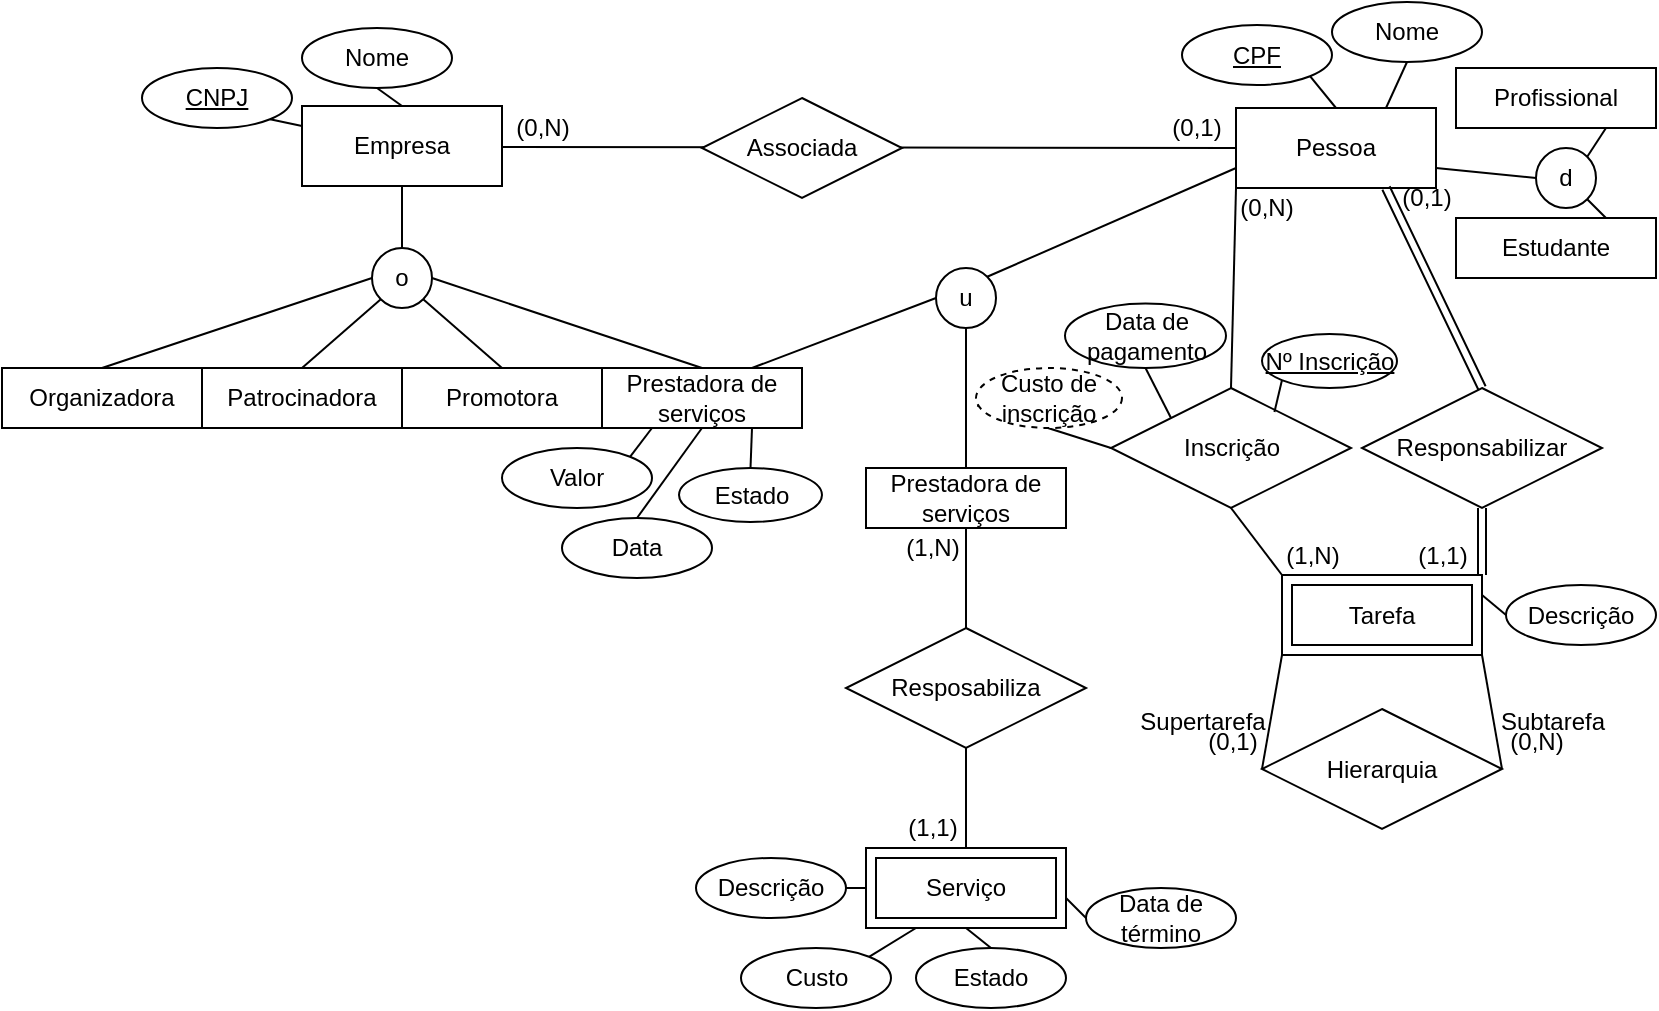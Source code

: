 <mxfile version="14.4.8" type="github">
  <diagram id="T1ZKbO6OvFp7OE-Hn8kQ" name="Page-1">
    <mxGraphModel dx="1108" dy="450" grid="1" gridSize="10" guides="1" tooltips="1" connect="1" arrows="1" fold="1" page="1" pageScale="1" pageWidth="827" pageHeight="1169" math="0" shadow="0">
      <root>
        <mxCell id="0" />
        <mxCell id="1" parent="0" />
        <mxCell id="tkZ1fv5aqk3dEGbZUyPK-1" value="Empresa" style="whiteSpace=wrap;html=1;align=center;" parent="1" vertex="1">
          <mxGeometry x="150" y="62" width="100" height="40" as="geometry" />
        </mxCell>
        <mxCell id="tkZ1fv5aqk3dEGbZUyPK-2" value="Pessoa" style="whiteSpace=wrap;html=1;align=center;" parent="1" vertex="1">
          <mxGeometry x="617" y="63" width="100" height="40" as="geometry" />
        </mxCell>
        <mxCell id="tkZ1fv5aqk3dEGbZUyPK-3" value="Organizadora&lt;span style=&quot;color: rgba(0 , 0 , 0 , 0) ; font-family: monospace ; font-size: 0px&quot;&gt;%3CmxGraphModel%3E%3Croot%3E%3CmxCell%20id%3D%220%22%2F%3E%3CmxCell%20id%3D%221%22%20parent%3D%220%22%2F%3E%3CmxCell%20id%3D%222%22%20value%3D%22Empresa%22%20style%3D%22whiteSpace%3Dwrap%3Bhtml%3D1%3Balign%3Dcenter%3B%22%20vertex%3D%221%22%20parent%3D%221%22%3E%3CmxGeometry%20x%3D%2270%22%20y%3D%22110%22%20width%3D%22100%22%20height%3D%2240%22%20as%3D%22geometry%22%2F%3E%3C%2FmxCell%3E%3C%2Froot%3E%3C%2FmxGraphModel%3E&lt;/span&gt;" style="whiteSpace=wrap;html=1;align=center;" parent="1" vertex="1">
          <mxGeometry y="193" width="100" height="30" as="geometry" />
        </mxCell>
        <mxCell id="tkZ1fv5aqk3dEGbZUyPK-4" value="Patrocinadora" style="whiteSpace=wrap;html=1;align=center;" parent="1" vertex="1">
          <mxGeometry x="100" y="193" width="100" height="30" as="geometry" />
        </mxCell>
        <mxCell id="tkZ1fv5aqk3dEGbZUyPK-5" value="Promotora" style="whiteSpace=wrap;html=1;align=center;" parent="1" vertex="1">
          <mxGeometry x="200" y="193" width="100" height="30" as="geometry" />
        </mxCell>
        <mxCell id="tkZ1fv5aqk3dEGbZUyPK-6" value="Prestadora de serviços" style="whiteSpace=wrap;html=1;align=center;" parent="1" vertex="1">
          <mxGeometry x="300" y="193" width="100" height="30" as="geometry" />
        </mxCell>
        <mxCell id="tkZ1fv5aqk3dEGbZUyPK-10" value="CNPJ" style="ellipse;whiteSpace=wrap;html=1;align=center;fontStyle=4;" parent="1" vertex="1">
          <mxGeometry x="70" y="43" width="75" height="30" as="geometry" />
        </mxCell>
        <mxCell id="tkZ1fv5aqk3dEGbZUyPK-11" value="CPF" style="ellipse;whiteSpace=wrap;html=1;align=center;fontStyle=4;" parent="1" vertex="1">
          <mxGeometry x="590" y="21.5" width="75" height="30" as="geometry" />
        </mxCell>
        <mxCell id="tkZ1fv5aqk3dEGbZUyPK-13" value="Nome" style="ellipse;whiteSpace=wrap;html=1;align=center;" parent="1" vertex="1">
          <mxGeometry x="150" y="23" width="75" height="30" as="geometry" />
        </mxCell>
        <mxCell id="tkZ1fv5aqk3dEGbZUyPK-16" value="Nome" style="ellipse;whiteSpace=wrap;html=1;align=center;" parent="1" vertex="1">
          <mxGeometry x="665" y="10" width="75" height="30" as="geometry" />
        </mxCell>
        <mxCell id="tkZ1fv5aqk3dEGbZUyPK-17" value="" style="endArrow=none;html=1;rounded=0;entryX=0;entryY=0.5;entryDx=0;entryDy=0;" parent="1" target="tkZ1fv5aqk3dEGbZUyPK-2" edge="1">
          <mxGeometry relative="1" as="geometry">
            <mxPoint x="250" y="82.5" as="sourcePoint" />
            <mxPoint x="410" y="82.5" as="targetPoint" />
          </mxGeometry>
        </mxCell>
        <mxCell id="tkZ1fv5aqk3dEGbZUyPK-7" value="Associada" style="shape=rhombus;perimeter=rhombusPerimeter;whiteSpace=wrap;html=1;align=center;" parent="1" vertex="1">
          <mxGeometry x="350" y="58" width="100" height="50" as="geometry" />
        </mxCell>
        <mxCell id="tkZ1fv5aqk3dEGbZUyPK-18" value="(0,N)" style="text;html=1;align=center;verticalAlign=middle;resizable=0;points=[];autosize=1;" parent="1" vertex="1">
          <mxGeometry x="250" y="63" width="40" height="20" as="geometry" />
        </mxCell>
        <mxCell id="tkZ1fv5aqk3dEGbZUyPK-19" value="(0,1)" style="text;html=1;align=center;verticalAlign=middle;resizable=0;points=[];autosize=1;" parent="1" vertex="1">
          <mxGeometry x="577" y="63" width="40" height="20" as="geometry" />
        </mxCell>
        <mxCell id="tkZ1fv5aqk3dEGbZUyPK-20" value="d" style="ellipse;whiteSpace=wrap;html=1;aspect=fixed;" parent="1" vertex="1">
          <mxGeometry x="767" y="83" width="30" height="30" as="geometry" />
        </mxCell>
        <mxCell id="tkZ1fv5aqk3dEGbZUyPK-21" value="Estudante" style="whiteSpace=wrap;html=1;align=center;" parent="1" vertex="1">
          <mxGeometry x="727" y="118" width="100" height="30" as="geometry" />
        </mxCell>
        <mxCell id="tkZ1fv5aqk3dEGbZUyPK-22" value="Profissional" style="whiteSpace=wrap;html=1;align=center;" parent="1" vertex="1">
          <mxGeometry x="727" y="43" width="100" height="30" as="geometry" />
        </mxCell>
        <mxCell id="tkZ1fv5aqk3dEGbZUyPK-24" value="" style="endArrow=none;html=1;rounded=0;entryX=1;entryY=0.75;entryDx=0;entryDy=0;exitX=0;exitY=0.5;exitDx=0;exitDy=0;" parent="1" source="tkZ1fv5aqk3dEGbZUyPK-20" target="tkZ1fv5aqk3dEGbZUyPK-2" edge="1">
          <mxGeometry relative="1" as="geometry">
            <mxPoint x="367" y="143" as="sourcePoint" />
            <mxPoint x="667" y="143.5" as="targetPoint" />
          </mxGeometry>
        </mxCell>
        <mxCell id="tkZ1fv5aqk3dEGbZUyPK-25" value="" style="endArrow=none;html=1;rounded=0;entryX=0;entryY=1;entryDx=0;entryDy=0;exitX=0.5;exitY=0;exitDx=0;exitDy=0;" parent="1" source="tkZ1fv5aqk3dEGbZUyPK-27" target="tkZ1fv5aqk3dEGbZUyPK-2" edge="1">
          <mxGeometry relative="1" as="geometry">
            <mxPoint x="547" y="203" as="sourcePoint" />
            <mxPoint x="627" y="93" as="targetPoint" />
          </mxGeometry>
        </mxCell>
        <mxCell id="tkZ1fv5aqk3dEGbZUyPK-27" value="Inscrição" style="shape=rhombus;perimeter=rhombusPerimeter;whiteSpace=wrap;html=1;align=center;" parent="1" vertex="1">
          <mxGeometry x="554.5" y="203" width="120" height="60" as="geometry" />
        </mxCell>
        <mxCell id="tkZ1fv5aqk3dEGbZUyPK-29" value="" style="endArrow=none;html=1;rounded=0;entryX=1;entryY=1;entryDx=0;entryDy=0;exitX=0.75;exitY=0;exitDx=0;exitDy=0;" parent="1" source="tkZ1fv5aqk3dEGbZUyPK-21" target="tkZ1fv5aqk3dEGbZUyPK-20" edge="1">
          <mxGeometry relative="1" as="geometry">
            <mxPoint x="557" y="203" as="sourcePoint" />
            <mxPoint x="627" y="103" as="targetPoint" />
          </mxGeometry>
        </mxCell>
        <mxCell id="tkZ1fv5aqk3dEGbZUyPK-30" value="" style="endArrow=none;html=1;rounded=0;entryX=1;entryY=0;entryDx=0;entryDy=0;exitX=0.75;exitY=1;exitDx=0;exitDy=0;" parent="1" source="tkZ1fv5aqk3dEGbZUyPK-22" target="tkZ1fv5aqk3dEGbZUyPK-20" edge="1">
          <mxGeometry relative="1" as="geometry">
            <mxPoint x="677" y="148" as="sourcePoint" />
            <mxPoint x="721.393" y="133.607" as="targetPoint" />
          </mxGeometry>
        </mxCell>
        <mxCell id="tkZ1fv5aqk3dEGbZUyPK-31" value="o" style="ellipse;whiteSpace=wrap;html=1;aspect=fixed;" parent="1" vertex="1">
          <mxGeometry x="185" y="133" width="30" height="30" as="geometry" />
        </mxCell>
        <mxCell id="tkZ1fv5aqk3dEGbZUyPK-32" value="" style="endArrow=none;html=1;rounded=0;exitX=0.5;exitY=0;exitDx=0;exitDy=0;entryX=0;entryY=1;entryDx=0;entryDy=0;" parent="1" source="tkZ1fv5aqk3dEGbZUyPK-4" target="tkZ1fv5aqk3dEGbZUyPK-31" edge="1">
          <mxGeometry relative="1" as="geometry">
            <mxPoint x="145" y="177.39" as="sourcePoint" />
            <mxPoint x="189" y="163" as="targetPoint" />
          </mxGeometry>
        </mxCell>
        <mxCell id="tkZ1fv5aqk3dEGbZUyPK-34" value="" style="endArrow=none;html=1;rounded=0;exitX=0.5;exitY=0;exitDx=0;exitDy=0;entryX=0;entryY=0.5;entryDx=0;entryDy=0;" parent="1" source="tkZ1fv5aqk3dEGbZUyPK-3" target="tkZ1fv5aqk3dEGbZUyPK-31" edge="1">
          <mxGeometry relative="1" as="geometry">
            <mxPoint x="160" y="203" as="sourcePoint" />
            <mxPoint x="199" y="173" as="targetPoint" />
          </mxGeometry>
        </mxCell>
        <mxCell id="tkZ1fv5aqk3dEGbZUyPK-35" value="" style="endArrow=none;html=1;rounded=0;exitX=0.5;exitY=0;exitDx=0;exitDy=0;entryX=1;entryY=0.5;entryDx=0;entryDy=0;" parent="1" source="tkZ1fv5aqk3dEGbZUyPK-6" target="tkZ1fv5aqk3dEGbZUyPK-31" edge="1">
          <mxGeometry relative="1" as="geometry">
            <mxPoint x="60" y="203" as="sourcePoint" />
            <mxPoint x="195" y="158" as="targetPoint" />
          </mxGeometry>
        </mxCell>
        <mxCell id="tkZ1fv5aqk3dEGbZUyPK-36" value="" style="endArrow=none;html=1;rounded=0;exitX=0.5;exitY=0;exitDx=0;exitDy=0;entryX=1;entryY=1;entryDx=0;entryDy=0;" parent="1" source="tkZ1fv5aqk3dEGbZUyPK-5" target="tkZ1fv5aqk3dEGbZUyPK-31" edge="1">
          <mxGeometry relative="1" as="geometry">
            <mxPoint x="360" y="203" as="sourcePoint" />
            <mxPoint x="225" y="158" as="targetPoint" />
          </mxGeometry>
        </mxCell>
        <mxCell id="tkZ1fv5aqk3dEGbZUyPK-37" value="" style="endArrow=none;html=1;rounded=0;exitX=0.5;exitY=0;exitDx=0;exitDy=0;entryX=0.5;entryY=1;entryDx=0;entryDy=0;" parent="1" source="tkZ1fv5aqk3dEGbZUyPK-31" target="tkZ1fv5aqk3dEGbZUyPK-1" edge="1">
          <mxGeometry relative="1" as="geometry">
            <mxPoint x="260" y="203" as="sourcePoint" />
            <mxPoint x="220.607" y="168.607" as="targetPoint" />
          </mxGeometry>
        </mxCell>
        <mxCell id="tkZ1fv5aqk3dEGbZUyPK-39" value="Descrição" style="ellipse;whiteSpace=wrap;html=1;align=center;" parent="1" vertex="1">
          <mxGeometry x="752" y="301.5" width="75" height="30" as="geometry" />
        </mxCell>
        <mxCell id="tkZ1fv5aqk3dEGbZUyPK-40" value="(0,N)" style="text;html=1;align=center;verticalAlign=middle;resizable=0;points=[];autosize=1;" parent="1" vertex="1">
          <mxGeometry x="612" y="103" width="40" height="20" as="geometry" />
        </mxCell>
        <mxCell id="tkZ1fv5aqk3dEGbZUyPK-42" value="u" style="ellipse;whiteSpace=wrap;html=1;aspect=fixed;" parent="1" vertex="1">
          <mxGeometry x="467" y="143" width="30" height="30" as="geometry" />
        </mxCell>
        <mxCell id="tkZ1fv5aqk3dEGbZUyPK-43" value="" style="endArrow=none;html=1;rounded=0;exitX=1;exitY=0;exitDx=0;exitDy=0;entryX=0;entryY=0.75;entryDx=0;entryDy=0;" parent="1" source="tkZ1fv5aqk3dEGbZUyPK-42" target="tkZ1fv5aqk3dEGbZUyPK-2" edge="1">
          <mxGeometry relative="1" as="geometry">
            <mxPoint x="360" y="203" as="sourcePoint" />
            <mxPoint x="225" y="158" as="targetPoint" />
          </mxGeometry>
        </mxCell>
        <mxCell id="tkZ1fv5aqk3dEGbZUyPK-44" value="" style="endArrow=none;html=1;rounded=0;exitX=0;exitY=0.5;exitDx=0;exitDy=0;entryX=0.75;entryY=0;entryDx=0;entryDy=0;" parent="1" source="tkZ1fv5aqk3dEGbZUyPK-42" target="tkZ1fv5aqk3dEGbZUyPK-6" edge="1">
          <mxGeometry relative="1" as="geometry">
            <mxPoint x="445.607" y="162.393" as="sourcePoint" />
            <mxPoint x="627" y="103" as="targetPoint" />
          </mxGeometry>
        </mxCell>
        <mxCell id="tkZ1fv5aqk3dEGbZUyPK-45" value="" style="endArrow=none;html=1;rounded=0;exitX=0.5;exitY=1;exitDx=0;exitDy=0;entryX=0.5;entryY=0;entryDx=0;entryDy=0;" parent="1" source="tkZ1fv5aqk3dEGbZUyPK-57" edge="1">
          <mxGeometry relative="1" as="geometry">
            <mxPoint x="477" y="153" as="sourcePoint" />
            <mxPoint x="482" y="433" as="targetPoint" />
          </mxGeometry>
        </mxCell>
        <mxCell id="tkZ1fv5aqk3dEGbZUyPK-46" value="Resposabiliza" style="shape=rhombus;perimeter=rhombusPerimeter;whiteSpace=wrap;html=1;align=center;" parent="1" vertex="1">
          <mxGeometry x="422" y="323" width="120" height="60" as="geometry" />
        </mxCell>
        <mxCell id="tkZ1fv5aqk3dEGbZUyPK-47" value="Descrição" style="ellipse;whiteSpace=wrap;html=1;align=center;" parent="1" vertex="1">
          <mxGeometry x="347" y="438" width="75" height="30" as="geometry" />
        </mxCell>
        <mxCell id="tkZ1fv5aqk3dEGbZUyPK-48" value="Custo" style="ellipse;whiteSpace=wrap;html=1;align=center;" parent="1" vertex="1">
          <mxGeometry x="369.5" y="483" width="75" height="30" as="geometry" />
        </mxCell>
        <mxCell id="tkZ1fv5aqk3dEGbZUyPK-49" value="Estado" style="ellipse;whiteSpace=wrap;html=1;align=center;" parent="1" vertex="1">
          <mxGeometry x="457" y="483" width="75" height="30" as="geometry" />
        </mxCell>
        <mxCell id="tkZ1fv5aqk3dEGbZUyPK-50" value="" style="endArrow=none;html=1;rounded=0;exitX=0;exitY=0.5;exitDx=0;exitDy=0;entryX=1;entryY=0.5;entryDx=0;entryDy=0;" parent="1" edge="1">
          <mxGeometry relative="1" as="geometry">
            <mxPoint x="432" y="453" as="sourcePoint" />
            <mxPoint x="422" y="453" as="targetPoint" />
          </mxGeometry>
        </mxCell>
        <mxCell id="tkZ1fv5aqk3dEGbZUyPK-51" value="" style="endArrow=none;html=1;rounded=0;exitX=0.25;exitY=1;exitDx=0;exitDy=0;entryX=1;entryY=0;entryDx=0;entryDy=0;" parent="1" target="tkZ1fv5aqk3dEGbZUyPK-48" edge="1">
          <mxGeometry relative="1" as="geometry">
            <mxPoint x="457" y="473" as="sourcePoint" />
            <mxPoint x="432" y="463" as="targetPoint" />
          </mxGeometry>
        </mxCell>
        <mxCell id="tkZ1fv5aqk3dEGbZUyPK-52" value="" style="endArrow=none;html=1;rounded=0;exitX=0.5;exitY=1;exitDx=0;exitDy=0;entryX=0.5;entryY=0;entryDx=0;entryDy=0;" parent="1" target="tkZ1fv5aqk3dEGbZUyPK-49" edge="1">
          <mxGeometry relative="1" as="geometry">
            <mxPoint x="482" y="473" as="sourcePoint" />
            <mxPoint x="440.838" y="497.322" as="targetPoint" />
          </mxGeometry>
        </mxCell>
        <mxCell id="tkZ1fv5aqk3dEGbZUyPK-53" value="Data de término" style="ellipse;whiteSpace=wrap;html=1;align=center;" parent="1" vertex="1">
          <mxGeometry x="542" y="453" width="75" height="30" as="geometry" />
        </mxCell>
        <mxCell id="tkZ1fv5aqk3dEGbZUyPK-54" value="" style="endArrow=none;html=1;rounded=0;exitX=1;exitY=0.5;exitDx=0;exitDy=0;entryX=0;entryY=0.5;entryDx=0;entryDy=0;" parent="1" target="tkZ1fv5aqk3dEGbZUyPK-53" edge="1">
          <mxGeometry relative="1" as="geometry">
            <mxPoint x="532" y="458" as="sourcePoint" />
            <mxPoint x="525.838" y="467.322" as="targetPoint" />
          </mxGeometry>
        </mxCell>
        <mxCell id="tkZ1fv5aqk3dEGbZUyPK-55" value="" style="endArrow=none;html=1;rounded=0;exitX=0;exitY=0.25;exitDx=0;exitDy=0;entryX=1;entryY=1;entryDx=0;entryDy=0;" parent="1" source="tkZ1fv5aqk3dEGbZUyPK-1" target="tkZ1fv5aqk3dEGbZUyPK-10" edge="1">
          <mxGeometry relative="1" as="geometry">
            <mxPoint x="160" y="203" as="sourcePoint" />
            <mxPoint x="199.393" y="168.607" as="targetPoint" />
          </mxGeometry>
        </mxCell>
        <mxCell id="tkZ1fv5aqk3dEGbZUyPK-56" value="" style="endArrow=none;html=1;rounded=0;exitX=0.5;exitY=0;exitDx=0;exitDy=0;entryX=0.5;entryY=1;entryDx=0;entryDy=0;" parent="1" source="tkZ1fv5aqk3dEGbZUyPK-1" target="tkZ1fv5aqk3dEGbZUyPK-13" edge="1">
          <mxGeometry relative="1" as="geometry">
            <mxPoint x="160" y="83" as="sourcePoint" />
            <mxPoint x="144.387" y="63.456" as="targetPoint" />
          </mxGeometry>
        </mxCell>
        <mxCell id="tkZ1fv5aqk3dEGbZUyPK-57" value="Prestadora de serviços" style="whiteSpace=wrap;html=1;align=center;" parent="1" vertex="1">
          <mxGeometry x="432" y="243" width="100" height="30" as="geometry" />
        </mxCell>
        <mxCell id="tkZ1fv5aqk3dEGbZUyPK-58" value="" style="endArrow=none;html=1;rounded=0;exitX=0.5;exitY=1;exitDx=0;exitDy=0;entryX=0.5;entryY=0;entryDx=0;entryDy=0;" parent="1" source="tkZ1fv5aqk3dEGbZUyPK-42" target="tkZ1fv5aqk3dEGbZUyPK-57" edge="1">
          <mxGeometry relative="1" as="geometry">
            <mxPoint x="425" y="178" as="sourcePoint" />
            <mxPoint x="425" y="453" as="targetPoint" />
          </mxGeometry>
        </mxCell>
        <mxCell id="tkZ1fv5aqk3dEGbZUyPK-59" value="" style="endArrow=none;html=1;rounded=0;entryX=0;entryY=0;entryDx=0;entryDy=0;exitX=0.5;exitY=1;exitDx=0;exitDy=0;" parent="1" source="tkZ1fv5aqk3dEGbZUyPK-27" target="QeXtSOEKIecsUs-c_dBP-1" edge="1">
          <mxGeometry relative="1" as="geometry">
            <mxPoint x="607" y="213" as="sourcePoint" />
            <mxPoint x="617" y="293" as="targetPoint" />
          </mxGeometry>
        </mxCell>
        <mxCell id="tkZ1fv5aqk3dEGbZUyPK-60" value="(1,N)" style="text;html=1;align=center;verticalAlign=middle;resizable=0;points=[];autosize=1;" parent="1" vertex="1">
          <mxGeometry x="634.5" y="276.5" width="40" height="20" as="geometry" />
        </mxCell>
        <mxCell id="tkZ1fv5aqk3dEGbZUyPK-62" value="" style="endArrow=none;html=1;rounded=0;entryX=0.008;entryY=0.625;entryDx=0;entryDy=0;entryPerimeter=0;exitX=0;exitY=0.5;exitDx=0;exitDy=0;" parent="1" source="tkZ1fv5aqk3dEGbZUyPK-27" target="tkZ1fv5aqk3dEGbZUyPK-63" edge="1">
          <mxGeometry relative="1" as="geometry">
            <mxPoint x="580" y="220" as="sourcePoint" />
            <mxPoint x="690.0" y="233" as="targetPoint" />
          </mxGeometry>
        </mxCell>
        <mxCell id="tkZ1fv5aqk3dEGbZUyPK-63" value="Custo de inscrição" style="ellipse;whiteSpace=wrap;html=1;align=center;dashed=1;" parent="1" vertex="1">
          <mxGeometry x="487" y="193" width="73" height="30" as="geometry" />
        </mxCell>
        <mxCell id="QeXtSOEKIecsUs-c_dBP-1" value="Tarefa" style="shape=ext;margin=3;double=1;whiteSpace=wrap;html=1;align=center;" vertex="1" parent="1">
          <mxGeometry x="640" y="296.5" width="100" height="40" as="geometry" />
        </mxCell>
        <mxCell id="QeXtSOEKIecsUs-c_dBP-2" value="Serviço" style="shape=ext;margin=3;double=1;whiteSpace=wrap;html=1;align=center;" vertex="1" parent="1">
          <mxGeometry x="432" y="433" width="100" height="40" as="geometry" />
        </mxCell>
        <mxCell id="QeXtSOEKIecsUs-c_dBP-3" value="" style="endArrow=none;html=1;rounded=0;entryX=1;entryY=1;entryDx=0;entryDy=0;exitX=0.5;exitY=0;exitDx=0;exitDy=0;" edge="1" parent="1" source="tkZ1fv5aqk3dEGbZUyPK-2" target="tkZ1fv5aqk3dEGbZUyPK-11">
          <mxGeometry relative="1" as="geometry">
            <mxPoint x="330" y="63" as="sourcePoint" />
            <mxPoint x="490" y="63" as="targetPoint" />
          </mxGeometry>
        </mxCell>
        <mxCell id="QeXtSOEKIecsUs-c_dBP-4" value="" style="endArrow=none;html=1;rounded=0;entryX=0.5;entryY=1;entryDx=0;entryDy=0;exitX=0.75;exitY=0;exitDx=0;exitDy=0;" edge="1" parent="1" source="tkZ1fv5aqk3dEGbZUyPK-2" target="tkZ1fv5aqk3dEGbZUyPK-16">
          <mxGeometry relative="1" as="geometry">
            <mxPoint x="652" y="73" as="sourcePoint" />
            <mxPoint x="650.838" y="58.678" as="targetPoint" />
          </mxGeometry>
        </mxCell>
        <mxCell id="QeXtSOEKIecsUs-c_dBP-5" value="" style="endArrow=none;html=1;rounded=0;entryX=1;entryY=0.25;entryDx=0;entryDy=0;exitX=0;exitY=0.5;exitDx=0;exitDy=0;" edge="1" parent="1" source="tkZ1fv5aqk3dEGbZUyPK-39" target="QeXtSOEKIecsUs-c_dBP-1">
          <mxGeometry relative="1" as="geometry">
            <mxPoint x="685" y="86.5" as="sourcePoint" />
            <mxPoint x="683.838" y="72.178" as="targetPoint" />
          </mxGeometry>
        </mxCell>
        <mxCell id="QeXtSOEKIecsUs-c_dBP-6" value="Valor" style="ellipse;whiteSpace=wrap;html=1;align=center;" vertex="1" parent="1">
          <mxGeometry x="250" y="233" width="75" height="30" as="geometry" />
        </mxCell>
        <mxCell id="QeXtSOEKIecsUs-c_dBP-7" value="Estado" style="ellipse;whiteSpace=wrap;html=1;align=center;" vertex="1" parent="1">
          <mxGeometry x="338.5" y="243" width="71.5" height="27" as="geometry" />
        </mxCell>
        <mxCell id="QeXtSOEKIecsUs-c_dBP-9" value="Data" style="ellipse;whiteSpace=wrap;html=1;align=center;" vertex="1" parent="1">
          <mxGeometry x="280" y="268" width="75" height="30" as="geometry" />
        </mxCell>
        <mxCell id="QeXtSOEKIecsUs-c_dBP-10" value="" style="endArrow=none;html=1;rounded=0;entryX=0.75;entryY=1;entryDx=0;entryDy=0;exitX=0.5;exitY=0;exitDx=0;exitDy=0;" edge="1" parent="1" source="QeXtSOEKIecsUs-c_dBP-7" target="tkZ1fv5aqk3dEGbZUyPK-6">
          <mxGeometry relative="1" as="geometry">
            <mxPoint x="607" y="273" as="sourcePoint" />
            <mxPoint x="627" y="303" as="targetPoint" />
          </mxGeometry>
        </mxCell>
        <mxCell id="QeXtSOEKIecsUs-c_dBP-11" value="" style="endArrow=none;html=1;rounded=0;entryX=0.5;entryY=1;entryDx=0;entryDy=0;exitX=0.5;exitY=0;exitDx=0;exitDy=0;" edge="1" parent="1" source="QeXtSOEKIecsUs-c_dBP-9" target="tkZ1fv5aqk3dEGbZUyPK-6">
          <mxGeometry relative="1" as="geometry">
            <mxPoint x="397.5" y="263" as="sourcePoint" />
            <mxPoint x="385" y="233" as="targetPoint" />
          </mxGeometry>
        </mxCell>
        <mxCell id="QeXtSOEKIecsUs-c_dBP-12" value="" style="endArrow=none;html=1;rounded=0;entryX=0.25;entryY=1;entryDx=0;entryDy=0;exitX=1;exitY=0;exitDx=0;exitDy=0;" edge="1" parent="1" source="QeXtSOEKIecsUs-c_dBP-6" target="tkZ1fv5aqk3dEGbZUyPK-6">
          <mxGeometry relative="1" as="geometry">
            <mxPoint x="333.838" y="277.322" as="sourcePoint" />
            <mxPoint x="360" y="233" as="targetPoint" />
          </mxGeometry>
        </mxCell>
        <mxCell id="QeXtSOEKIecsUs-c_dBP-14" value="(1,N)" style="text;html=1;align=center;verticalAlign=middle;resizable=0;points=[];autosize=1;" vertex="1" parent="1">
          <mxGeometry x="444.5" y="273" width="40" height="20" as="geometry" />
        </mxCell>
        <mxCell id="QeXtSOEKIecsUs-c_dBP-15" value="(1,1)" style="text;html=1;align=center;verticalAlign=middle;resizable=0;points=[];autosize=1;" vertex="1" parent="1">
          <mxGeometry x="444.5" y="413" width="40" height="20" as="geometry" />
        </mxCell>
        <mxCell id="QeXtSOEKIecsUs-c_dBP-16" value="Hierarquia" style="shape=rhombus;perimeter=rhombusPerimeter;whiteSpace=wrap;html=1;align=center;" vertex="1" parent="1">
          <mxGeometry x="630" y="363.5" width="120" height="60" as="geometry" />
        </mxCell>
        <mxCell id="QeXtSOEKIecsUs-c_dBP-17" value="" style="endArrow=none;html=1;rounded=0;entryX=0;entryY=1;entryDx=0;entryDy=0;exitX=0;exitY=0.5;exitDx=0;exitDy=0;" edge="1" parent="1" source="QeXtSOEKIecsUs-c_dBP-16" target="QeXtSOEKIecsUs-c_dBP-1">
          <mxGeometry relative="1" as="geometry">
            <mxPoint x="463" y="333.5" as="sourcePoint" />
            <mxPoint x="623" y="333.5" as="targetPoint" />
          </mxGeometry>
        </mxCell>
        <mxCell id="QeXtSOEKIecsUs-c_dBP-18" value="" style="endArrow=none;html=1;rounded=0;entryX=1;entryY=1;entryDx=0;entryDy=0;exitX=1;exitY=0.5;exitDx=0;exitDy=0;" edge="1" parent="1" source="QeXtSOEKIecsUs-c_dBP-16" target="QeXtSOEKIecsUs-c_dBP-1">
          <mxGeometry relative="1" as="geometry">
            <mxPoint x="640" y="403.5" as="sourcePoint" />
            <mxPoint x="650" y="346.5" as="targetPoint" />
          </mxGeometry>
        </mxCell>
        <mxCell id="QeXtSOEKIecsUs-c_dBP-19" value="Supertarefa" style="text;html=1;align=center;verticalAlign=middle;resizable=0;points=[];autosize=1;" vertex="1" parent="1">
          <mxGeometry x="560" y="360" width="80" height="20" as="geometry" />
        </mxCell>
        <mxCell id="QeXtSOEKIecsUs-c_dBP-20" value="Subtarefa" style="text;html=1;align=center;verticalAlign=middle;resizable=0;points=[];autosize=1;" vertex="1" parent="1">
          <mxGeometry x="740" y="360" width="70" height="20" as="geometry" />
        </mxCell>
        <mxCell id="QeXtSOEKIecsUs-c_dBP-21" value="(0,1)" style="text;html=1;align=center;verticalAlign=middle;resizable=0;points=[];autosize=1;" vertex="1" parent="1">
          <mxGeometry x="594.5" y="370" width="40" height="20" as="geometry" />
        </mxCell>
        <mxCell id="QeXtSOEKIecsUs-c_dBP-22" value="(0,N)" style="text;html=1;align=center;verticalAlign=middle;resizable=0;points=[];autosize=1;" vertex="1" parent="1">
          <mxGeometry x="747" y="370" width="40" height="20" as="geometry" />
        </mxCell>
        <mxCell id="QeXtSOEKIecsUs-c_dBP-23" value="Responsabilizar" style="shape=rhombus;perimeter=rhombusPerimeter;whiteSpace=wrap;html=1;align=center;" vertex="1" parent="1">
          <mxGeometry x="680" y="203" width="120" height="60" as="geometry" />
        </mxCell>
        <mxCell id="QeXtSOEKIecsUs-c_dBP-24" value="" style="shape=link;html=1;rounded=0;entryX=0.75;entryY=1;entryDx=0;entryDy=0;exitX=0.5;exitY=0;exitDx=0;exitDy=0;" edge="1" parent="1" source="QeXtSOEKIecsUs-c_dBP-23" target="tkZ1fv5aqk3dEGbZUyPK-2">
          <mxGeometry relative="1" as="geometry">
            <mxPoint x="440" y="160" as="sourcePoint" />
            <mxPoint x="600" y="160" as="targetPoint" />
          </mxGeometry>
        </mxCell>
        <mxCell id="QeXtSOEKIecsUs-c_dBP-26" value="" style="shape=link;html=1;rounded=0;exitX=0.5;exitY=1;exitDx=0;exitDy=0;entryX=1;entryY=0;entryDx=0;entryDy=0;" edge="1" parent="1" source="QeXtSOEKIecsUs-c_dBP-23" target="QeXtSOEKIecsUs-c_dBP-1">
          <mxGeometry relative="1" as="geometry">
            <mxPoint x="750" y="213" as="sourcePoint" />
            <mxPoint x="720" y="290" as="targetPoint" />
          </mxGeometry>
        </mxCell>
        <mxCell id="QeXtSOEKIecsUs-c_dBP-29" value="(0,1)" style="text;html=1;align=center;verticalAlign=middle;resizable=0;points=[];autosize=1;" vertex="1" parent="1">
          <mxGeometry x="692" y="98" width="40" height="20" as="geometry" />
        </mxCell>
        <mxCell id="QeXtSOEKIecsUs-c_dBP-30" value="(1,1)" style="text;html=1;align=center;verticalAlign=middle;resizable=0;points=[];autosize=1;" vertex="1" parent="1">
          <mxGeometry x="700" y="276.5" width="40" height="20" as="geometry" />
        </mxCell>
        <mxCell id="QeXtSOEKIecsUs-c_dBP-32" value="Nº Inscrição" style="ellipse;whiteSpace=wrap;html=1;align=center;fontStyle=4;" vertex="1" parent="1">
          <mxGeometry x="630" y="176" width="67.5" height="27" as="geometry" />
        </mxCell>
        <mxCell id="QeXtSOEKIecsUs-c_dBP-33" value="" style="endArrow=none;html=1;rounded=0;entryX=0;entryY=1;entryDx=0;entryDy=0;exitX=0.681;exitY=0.2;exitDx=0;exitDy=0;exitPerimeter=0;" edge="1" parent="1" source="tkZ1fv5aqk3dEGbZUyPK-27" target="QeXtSOEKIecsUs-c_dBP-32">
          <mxGeometry relative="1" as="geometry">
            <mxPoint x="400" y="220" as="sourcePoint" />
            <mxPoint x="560" y="220" as="targetPoint" />
          </mxGeometry>
        </mxCell>
        <mxCell id="QeXtSOEKIecsUs-c_dBP-34" value="Data de pagamento" style="ellipse;whiteSpace=wrap;html=1;align=center;" vertex="1" parent="1">
          <mxGeometry x="531.5" y="160.8" width="80.5" height="32.2" as="geometry" />
        </mxCell>
        <mxCell id="QeXtSOEKIecsUs-c_dBP-35" value="" style="endArrow=none;html=1;rounded=0;entryX=0.5;entryY=1;entryDx=0;entryDy=0;exitX=0;exitY=0;exitDx=0;exitDy=0;" edge="1" parent="1" source="tkZ1fv5aqk3dEGbZUyPK-27" target="QeXtSOEKIecsUs-c_dBP-34">
          <mxGeometry relative="1" as="geometry">
            <mxPoint x="564.5" y="243" as="sourcePoint" />
            <mxPoint x="497.584" y="221.75" as="targetPoint" />
          </mxGeometry>
        </mxCell>
      </root>
    </mxGraphModel>
  </diagram>
</mxfile>
